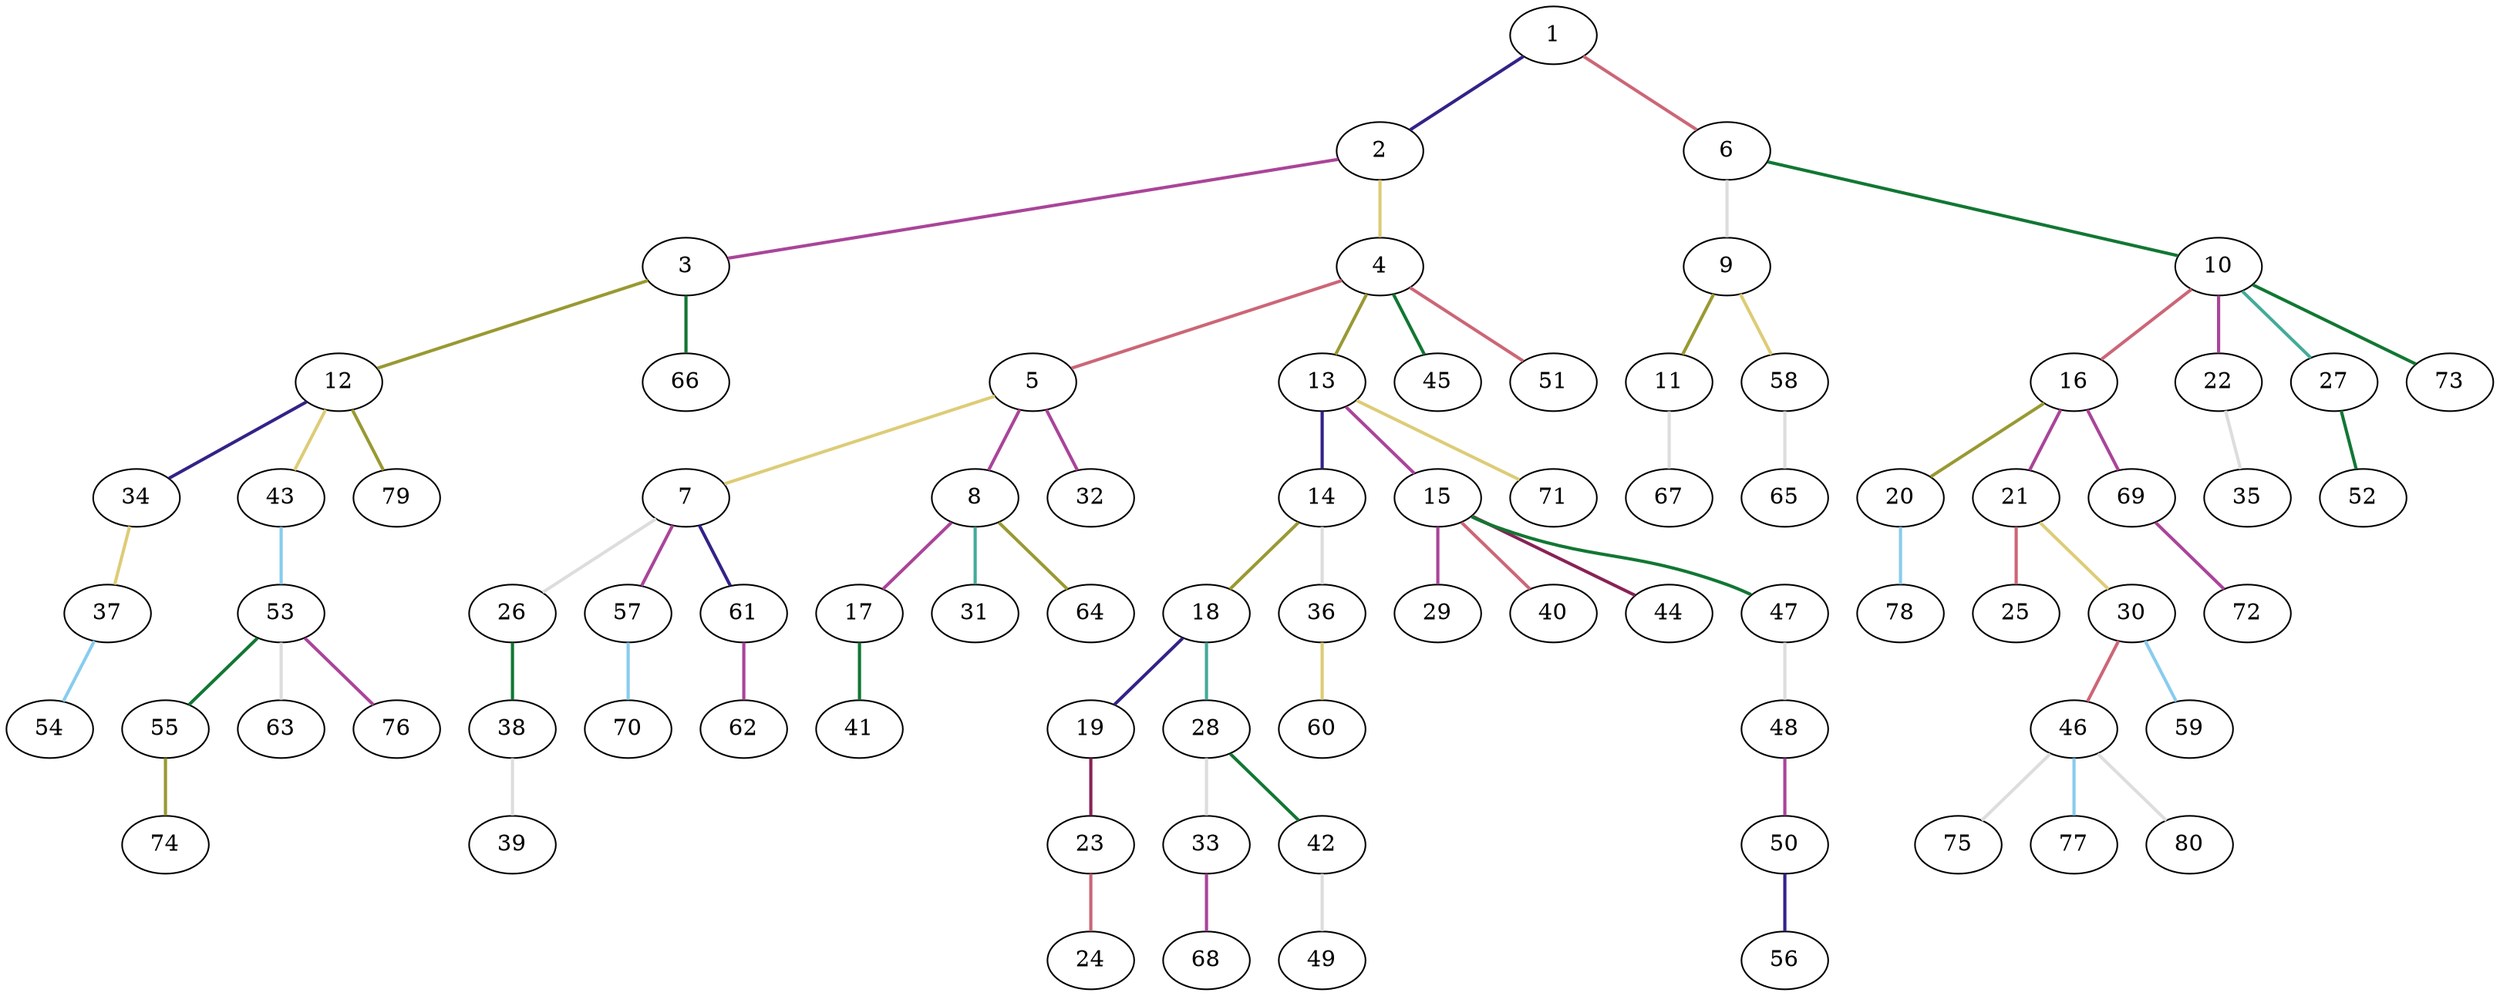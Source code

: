 graph {
	graph [rankdir=BT]
	1
	2
	2 -- 1 [color="#332288" style=bold]
	3
	3 -- 2 [color="#AA4499" style=bold]
	4
	4 -- 2 [color="#DDCC77" style=bold]
	5
	5 -- 4 [color="#CC6677" style=bold]
	6
	6 -- 1 [color="#CC6677" style=bold]
	7
	7 -- 5 [color="#DDCC77" style=bold]
	8
	8 -- 5 [color="#AA4499" style=bold]
	9
	9 -- 6 [color="#DDDDDD" style=bold]
	10
	10 -- 6 [color="#117733" style=bold]
	11
	11 -- 9 [color="#999933" style=bold]
	12
	12 -- 3 [color="#999933" style=bold]
	13
	13 -- 4 [color="#999933" style=bold]
	14
	14 -- 13 [color="#332288" style=bold]
	15
	15 -- 13 [color="#AA4499" style=bold]
	16
	16 -- 10 [color="#CC6677" style=bold]
	17
	17 -- 8 [color="#AA4499" style=bold]
	18
	18 -- 14 [color="#999933" style=bold]
	19
	19 -- 18 [color="#332288" style=bold]
	20
	20 -- 16 [color="#999933" style=bold]
	21
	21 -- 16 [color="#AA4499" style=bold]
	22
	22 -- 10 [color="#AA4499" style=bold]
	23
	23 -- 19 [color="#882255" style=bold]
	24
	24 -- 23 [color="#CC6677" style=bold]
	25
	25 -- 21 [color="#CC6677" style=bold]
	26
	26 -- 7 [color="#DDDDDD" style=bold]
	27
	27 -- 10 [color="#44AA99" style=bold]
	28
	28 -- 18 [color="#44AA99" style=bold]
	29
	29 -- 15 [color="#AA4499" style=bold]
	30
	30 -- 21 [color="#DDCC77" style=bold]
	31
	31 -- 8 [color="#44AA99" style=bold]
	32
	32 -- 5 [color="#AA4499" style=bold]
	33
	33 -- 28 [color="#DDDDDD" style=bold]
	34
	34 -- 12 [color="#332288" style=bold]
	35
	35 -- 22 [color="#DDDDDD" style=bold]
	36
	36 -- 14 [color="#DDDDDD" style=bold]
	37
	37 -- 34 [color="#DDCC77" style=bold]
	38
	38 -- 26 [color="#117733" style=bold]
	39
	39 -- 38 [color="#DDDDDD" style=bold]
	40
	40 -- 15 [color="#CC6677" style=bold]
	41
	41 -- 17 [color="#117733" style=bold]
	42
	42 -- 28 [color="#117733" style=bold]
	43
	43 -- 12 [color="#DDCC77" style=bold]
	44
	44 -- 15 [color="#882255" style=bold]
	45
	45 -- 4 [color="#117733" style=bold]
	46
	46 -- 30 [color="#CC6677" style=bold]
	47
	47 -- 15 [color="#117733" style=bold]
	48
	48 -- 47 [color="#DDDDDD" style=bold]
	49
	49 -- 42 [color="#DDDDDD" style=bold]
	50
	50 -- 48 [color="#AA4499" style=bold]
	51
	51 -- 4 [color="#CC6677" style=bold]
	52
	52 -- 27 [color="#117733" style=bold]
	53
	53 -- 43 [color="#88CCEE" style=bold]
	54
	54 -- 37 [color="#88CCEE" style=bold]
	55
	55 -- 53 [color="#117733" style=bold]
	56
	56 -- 50 [color="#332288" style=bold]
	57
	57 -- 7 [color="#AA4499" style=bold]
	58
	58 -- 9 [color="#DDCC77" style=bold]
	59
	59 -- 30 [color="#88CCEE" style=bold]
	60
	60 -- 36 [color="#DDCC77" style=bold]
	61
	61 -- 7 [color="#332288" style=bold]
	62
	62 -- 61 [color="#AA4499" style=bold]
	63
	63 -- 53 [color="#DDDDDD" style=bold]
	64
	64 -- 8 [color="#999933" style=bold]
	65
	65 -- 58 [color="#DDDDDD" style=bold]
	66
	66 -- 3 [color="#117733" style=bold]
	67
	67 -- 11 [color="#DDDDDD" style=bold]
	68
	68 -- 33 [color="#AA4499" style=bold]
	69
	69 -- 16 [color="#AA4499" style=bold]
	70
	70 -- 57 [color="#88CCEE" style=bold]
	71
	71 -- 13 [color="#DDCC77" style=bold]
	72
	72 -- 69 [color="#AA4499" style=bold]
	73
	73 -- 10 [color="#117733" style=bold]
	74
	74 -- 55 [color="#999933" style=bold]
	75
	75 -- 46 [color="#DDDDDD" style=bold]
	76
	76 -- 53 [color="#AA4499" style=bold]
	77
	77 -- 46 [color="#88CCEE" style=bold]
	78
	78 -- 20 [color="#88CCEE" style=bold]
	79
	79 -- 12 [color="#999933" style=bold]
	80
	80 -- 46 [color="#DDDDDD" style=bold]
}
